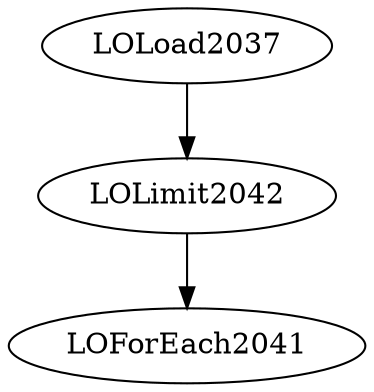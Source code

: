 digraph graph1 {
    LOLoad2037 -> LOLimit2042;
    LOLimit2042 [limit="100"];
    LOLimit2042 -> LOForEach2041;
    LOForEach2041 [hasflat="false"];
}
